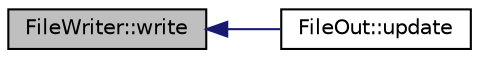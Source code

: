 digraph "FileWriter::write"
{
 // INTERACTIVE_SVG=YES
  edge [fontname="Helvetica",fontsize="10",labelfontname="Helvetica",labelfontsize="10"];
  node [fontname="Helvetica",fontsize="10",shape=record];
  rankdir="LR";
  Node1 [label="FileWriter::write",height=0.2,width=0.4,color="black", fillcolor="grey75", style="filled" fontcolor="black"];
  Node1 -> Node2 [dir="back",color="midnightblue",fontsize="10",style="solid",fontname="Helvetica"];
  Node2 [label="FileOut::update",height=0.2,width=0.4,color="black", fillcolor="white", style="filled",URL="$class_file_out.html#afc8f8a0e74ecef34cb8f922dd2c7a3bb"];
}
